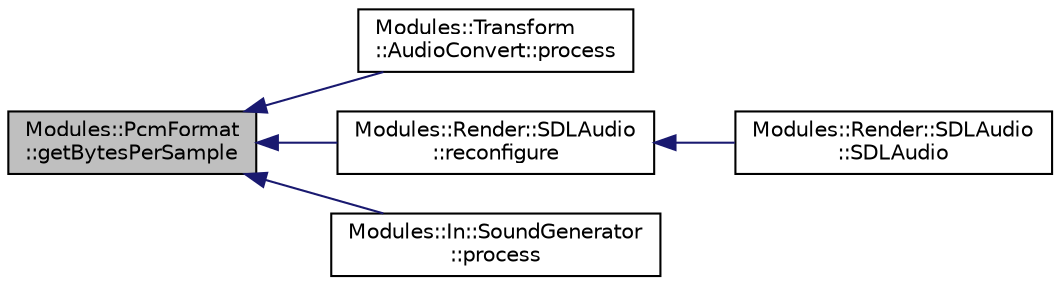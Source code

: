 digraph "Modules::PcmFormat::getBytesPerSample"
{
 // INTERACTIVE_SVG=YES
  edge [fontname="Helvetica",fontsize="10",labelfontname="Helvetica",labelfontsize="10"];
  node [fontname="Helvetica",fontsize="10",shape=record];
  rankdir="LR";
  Node1 [label="Modules::PcmFormat\l::getBytesPerSample",height=0.2,width=0.4,color="black", fillcolor="grey75", style="filled", fontcolor="black"];
  Node1 -> Node2 [dir="back",color="midnightblue",fontsize="10",style="solid",fontname="Helvetica"];
  Node2 [label="Modules::Transform\l::AudioConvert::process",height=0.2,width=0.4,color="black", fillcolor="white", style="filled",URL="$class_modules_1_1_transform_1_1_audio_convert.html#a8193326c3bf3b7cdce8e740f521b1065"];
  Node1 -> Node3 [dir="back",color="midnightblue",fontsize="10",style="solid",fontname="Helvetica"];
  Node3 [label="Modules::Render::SDLAudio\l::reconfigure",height=0.2,width=0.4,color="black", fillcolor="white", style="filled",URL="$class_modules_1_1_render_1_1_s_d_l_audio.html#ac0f1338899d804a683faee819374374c"];
  Node3 -> Node4 [dir="back",color="midnightblue",fontsize="10",style="solid",fontname="Helvetica"];
  Node4 [label="Modules::Render::SDLAudio\l::SDLAudio",height=0.2,width=0.4,color="black", fillcolor="white", style="filled",URL="$class_modules_1_1_render_1_1_s_d_l_audio.html#ad899ba30efaf0021c42140adc843a870"];
  Node1 -> Node5 [dir="back",color="midnightblue",fontsize="10",style="solid",fontname="Helvetica"];
  Node5 [label="Modules::In::SoundGenerator\l::process",height=0.2,width=0.4,color="black", fillcolor="white", style="filled",URL="$class_modules_1_1_in_1_1_sound_generator.html#a45456674c6189f634b52f1d841cd2d75"];
}
